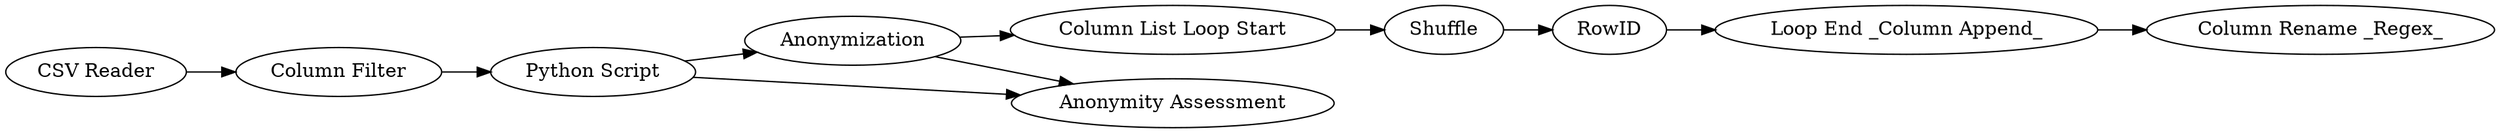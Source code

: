 digraph {
	"1156684195925137961_6" [label="Column List Loop Start"]
	"1156684195925137961_3" [label="Python Script"]
	"1156684195925137961_9" [label=RowID]
	"1156684195925137961_4" [label=Anonymization]
	"1156684195925137961_7" [label=Shuffle]
	"1156684195925137961_1" [label="CSV Reader"]
	"1156684195925137961_5" [label="Anonymity Assessment"]
	"1156684195925137961_8" [label="Loop End _Column Append_"]
	"1156684195925137961_2" [label="Column Filter"]
	"1156684195925137961_10" [label="Column Rename _Regex_"]
	"1156684195925137961_4" -> "1156684195925137961_5"
	"1156684195925137961_8" -> "1156684195925137961_10"
	"1156684195925137961_4" -> "1156684195925137961_6"
	"1156684195925137961_2" -> "1156684195925137961_3"
	"1156684195925137961_1" -> "1156684195925137961_2"
	"1156684195925137961_6" -> "1156684195925137961_7"
	"1156684195925137961_3" -> "1156684195925137961_5"
	"1156684195925137961_7" -> "1156684195925137961_9"
	"1156684195925137961_9" -> "1156684195925137961_8"
	"1156684195925137961_3" -> "1156684195925137961_4"
	rankdir=LR
}
